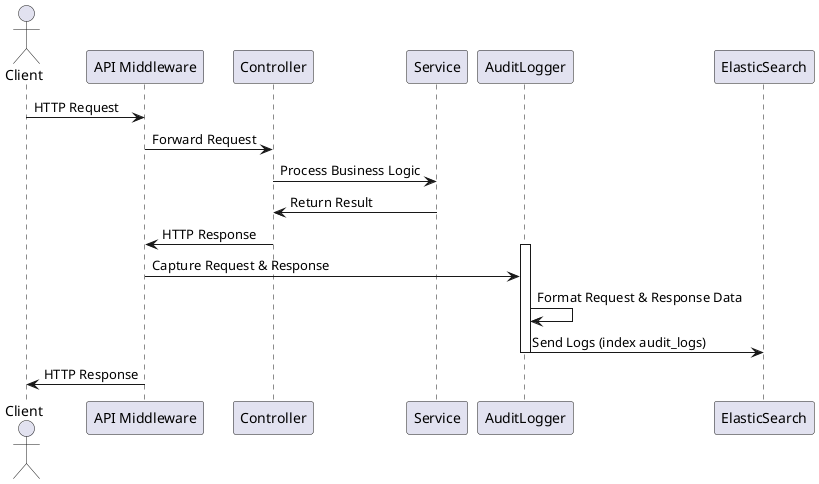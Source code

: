 @startuml
actor Client
participant "API Middleware" as Gateway
participant Controller
participant Service
participant "AuditLogger" as Logger
participant "ElasticSearch" as Elastic

Client -> Gateway: HTTP Request
Gateway -> Controller: Forward Request
Controller -> Service: Process Business Logic
Service -> Controller: Return Result
Controller -> Gateway: HTTP Response

activate Logger
Gateway -> Logger: Capture Request & Response
Logger -> Logger: Format Request & Response Data
Logger -> Elastic: Send Logs (index audit_logs)
deactivate Logger

Client <- Gateway: HTTP Response
@enduml
